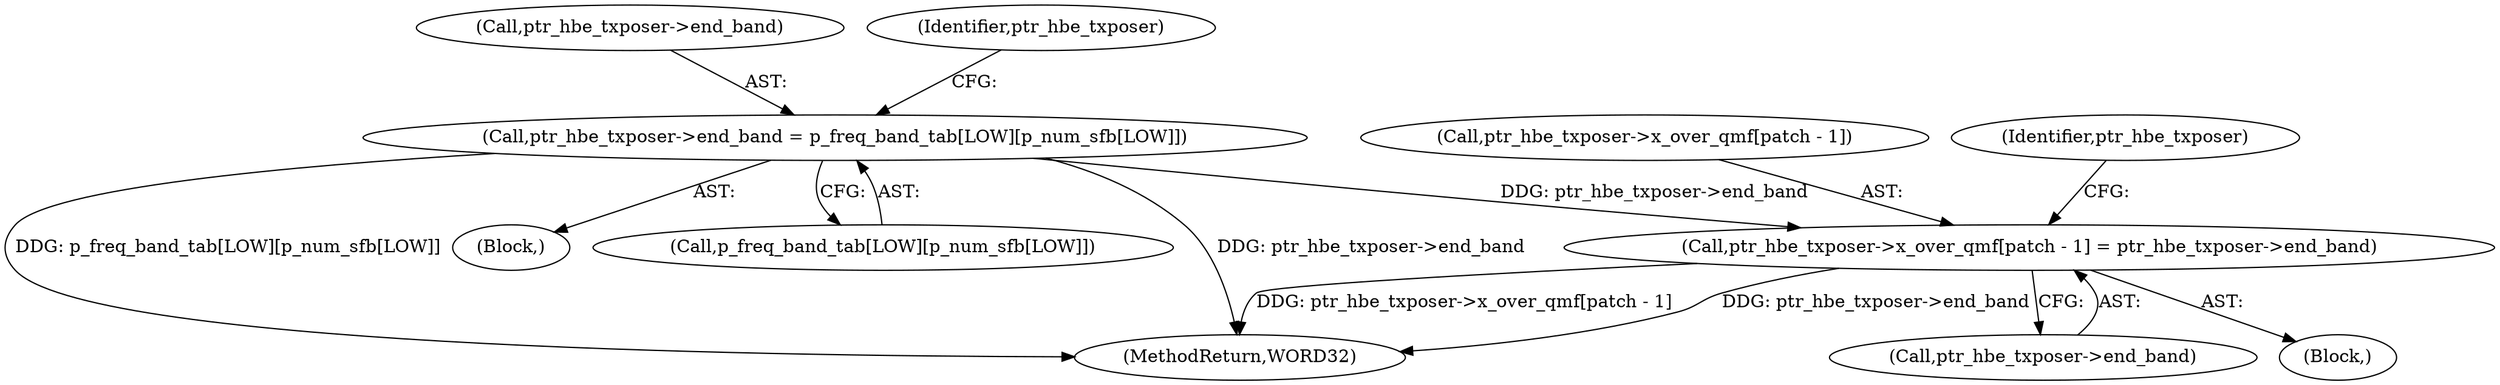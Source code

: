 digraph "0_Android_04e8cd58f075bec5892e369c8deebca9c67e855c_4@pointer" {
"1000540" [label="(Call,ptr_hbe_txposer->x_over_qmf[patch - 1] = ptr_hbe_txposer->end_band)"];
"1000124" [label="(Call,ptr_hbe_txposer->end_band = p_freq_band_tab[LOW][p_num_sfb[LOW]])"];
"1000539" [label="(Block,)"];
"1000571" [label="(MethodReturn,WORD32)"];
"1000124" [label="(Call,ptr_hbe_txposer->end_band = p_freq_band_tab[LOW][p_num_sfb[LOW]])"];
"1000125" [label="(Call,ptr_hbe_txposer->end_band)"];
"1000548" [label="(Call,ptr_hbe_txposer->end_band)"];
"1000541" [label="(Call,ptr_hbe_txposer->x_over_qmf[patch - 1])"];
"1000114" [label="(Block,)"];
"1000128" [label="(Call,p_freq_band_tab[LOW][p_num_sfb[LOW]])"];
"1000137" [label="(Identifier,ptr_hbe_txposer)"];
"1000553" [label="(Identifier,ptr_hbe_txposer)"];
"1000540" [label="(Call,ptr_hbe_txposer->x_over_qmf[patch - 1] = ptr_hbe_txposer->end_band)"];
"1000540" -> "1000539"  [label="AST: "];
"1000540" -> "1000548"  [label="CFG: "];
"1000541" -> "1000540"  [label="AST: "];
"1000548" -> "1000540"  [label="AST: "];
"1000553" -> "1000540"  [label="CFG: "];
"1000540" -> "1000571"  [label="DDG: ptr_hbe_txposer->end_band"];
"1000540" -> "1000571"  [label="DDG: ptr_hbe_txposer->x_over_qmf[patch - 1]"];
"1000124" -> "1000540"  [label="DDG: ptr_hbe_txposer->end_band"];
"1000124" -> "1000114"  [label="AST: "];
"1000124" -> "1000128"  [label="CFG: "];
"1000125" -> "1000124"  [label="AST: "];
"1000128" -> "1000124"  [label="AST: "];
"1000137" -> "1000124"  [label="CFG: "];
"1000124" -> "1000571"  [label="DDG: ptr_hbe_txposer->end_band"];
"1000124" -> "1000571"  [label="DDG: p_freq_band_tab[LOW][p_num_sfb[LOW]]"];
}
